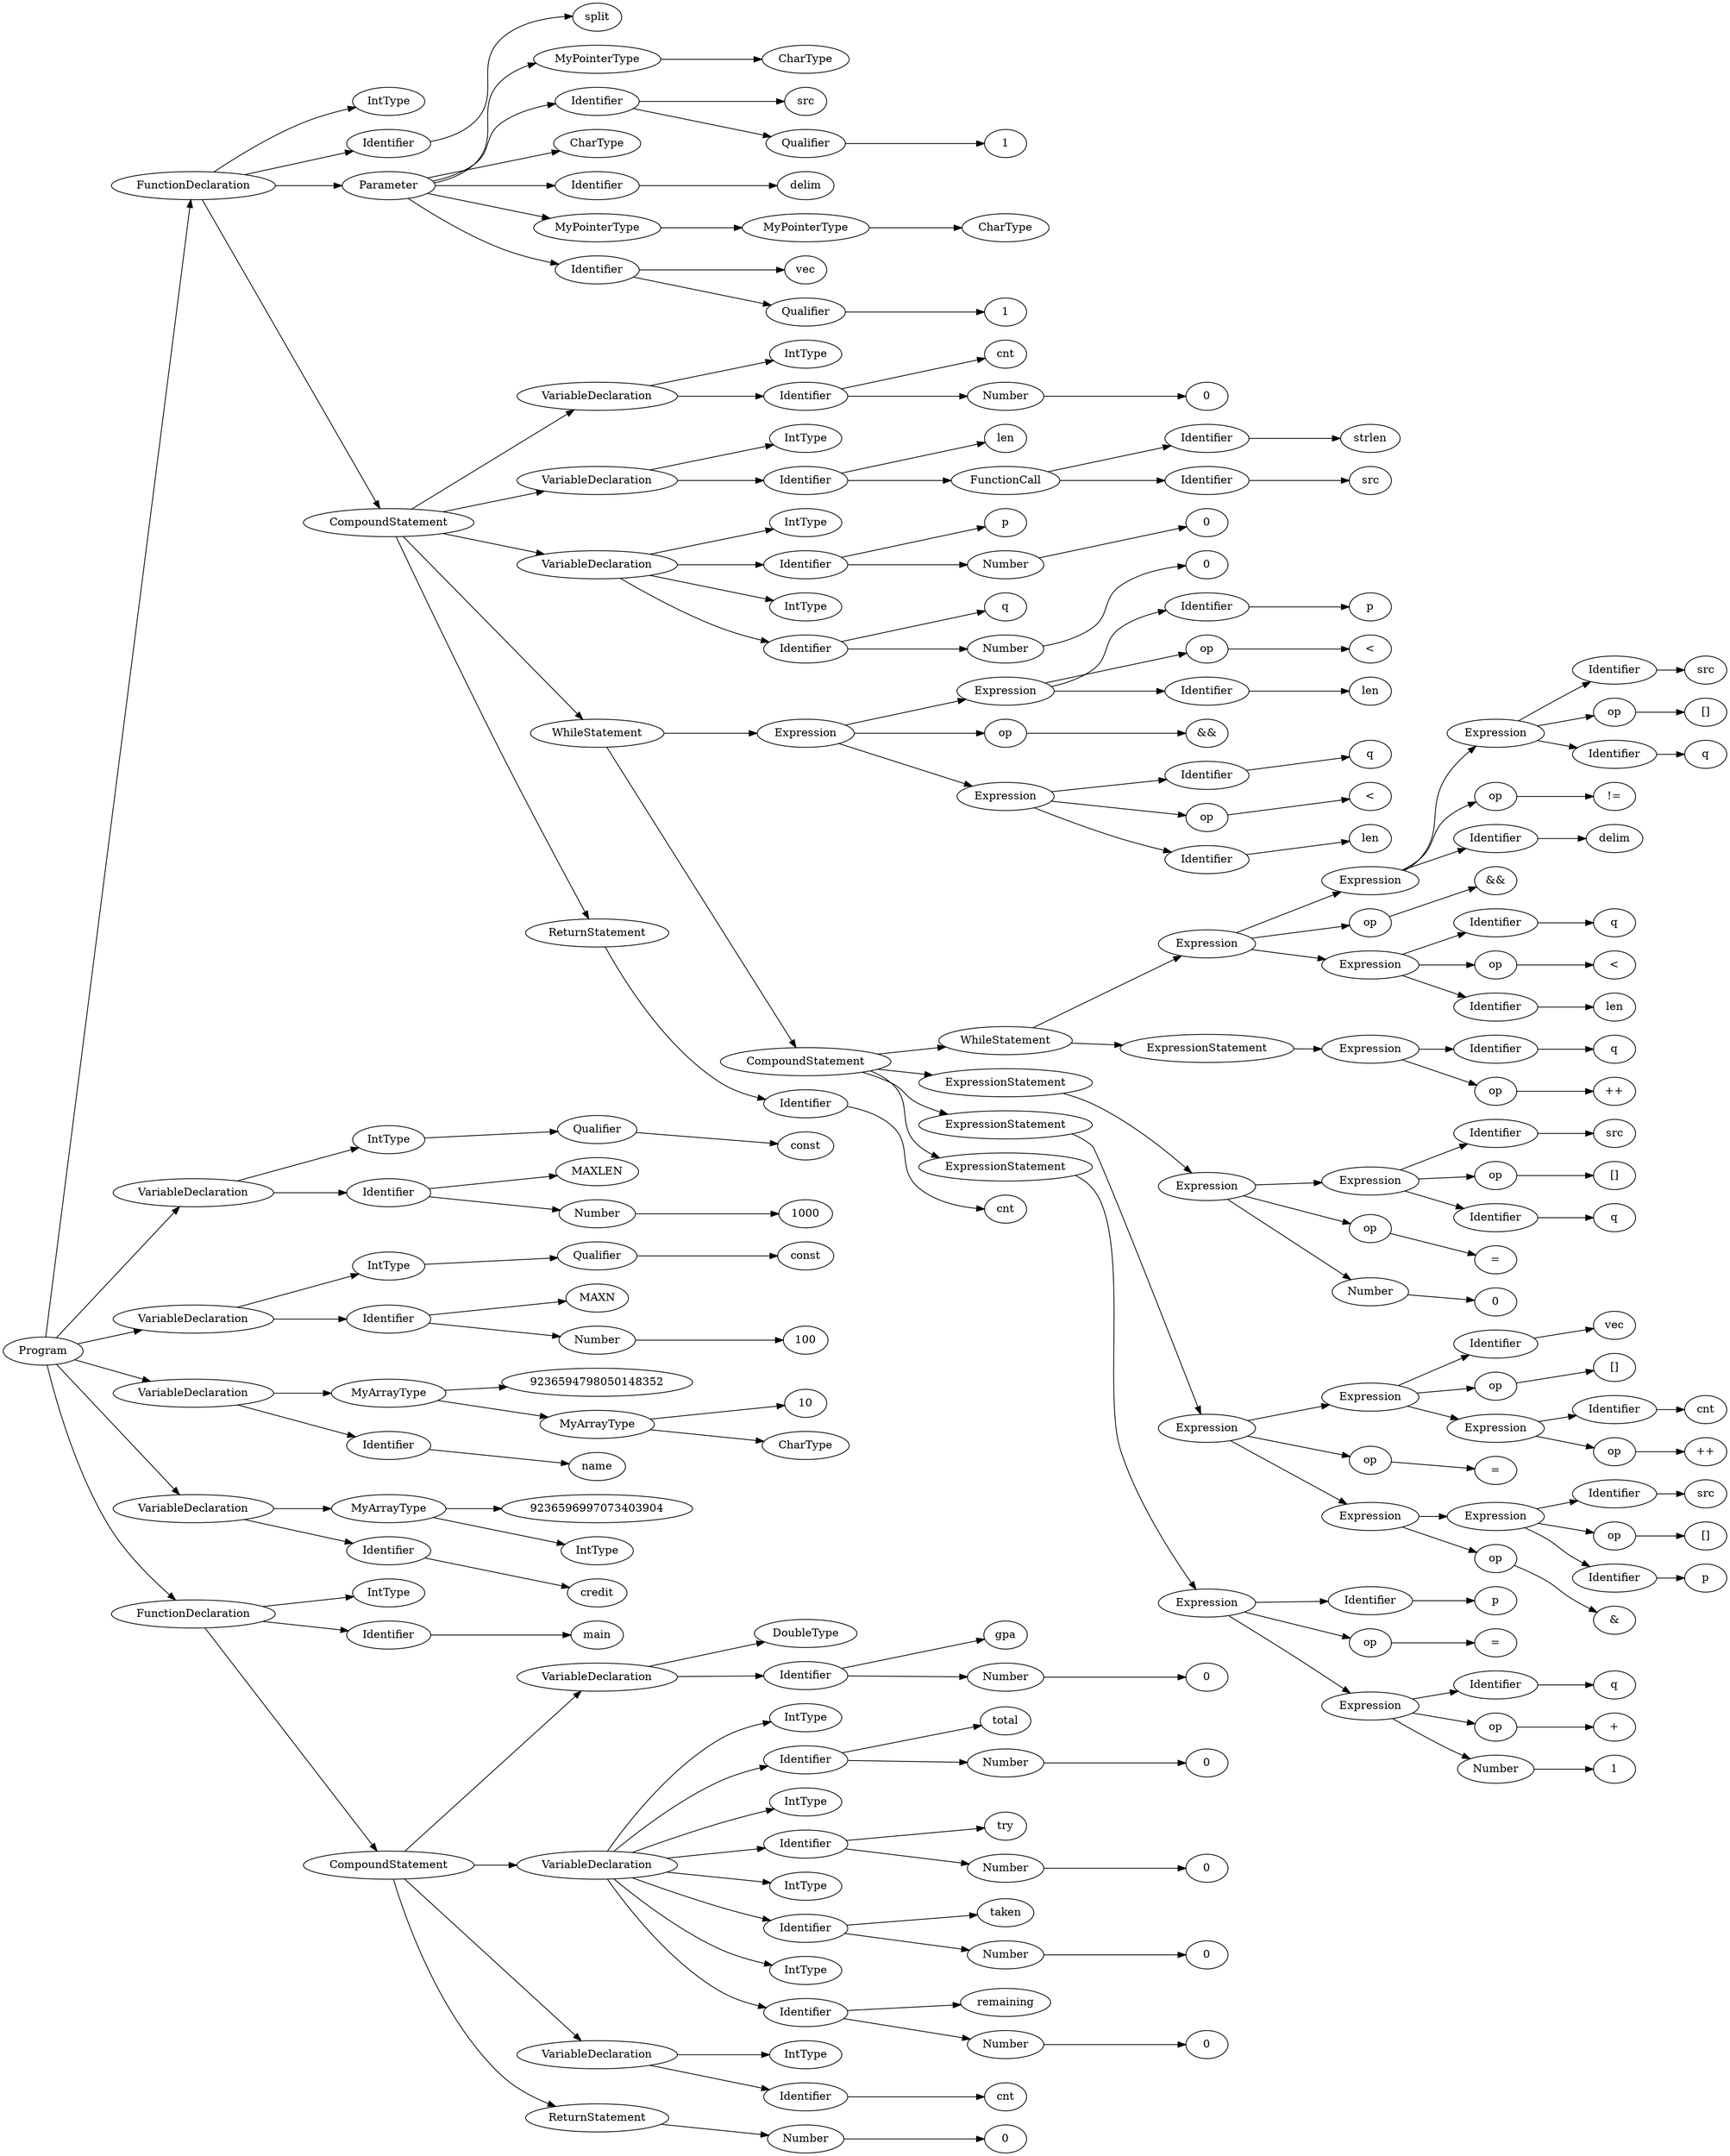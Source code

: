 // Visualization of the Abstract Syntax Tree
digraph AST {
	graph [rankdir=LR]
	Program [label=Program]
	FunctionDeclaration [label=FunctionDeclaration]
	Program -> FunctionDeclaration
	IntType [label=IntType]
	FunctionDeclaration -> IntType
	Identifier [label=Identifier]
	FunctionDeclaration -> Identifier
	split [label=split]
	Identifier -> split
	Parameter [label=Parameter]
	FunctionDeclaration -> Parameter
	MyPointerType [label=MyPointerType]
	Parameter -> MyPointerType
	CharType [label=CharType]
	MyPointerType -> CharType
	Identifier8 [label=Identifier]
	Parameter -> Identifier8
	src [label=src]
	Identifier8 -> src
	Qualifier [label=Qualifier]
	Identifier8 -> Qualifier
	1 [label=1]
	Qualifier -> 1
	CharType12 [label=CharType]
	Parameter -> CharType12
	Identifier13 [label=Identifier]
	Parameter -> Identifier13
	delim [label=delim]
	Identifier13 -> delim
	MyPointerType15 [label=MyPointerType]
	Parameter -> MyPointerType15
	MyPointerType16 [label=MyPointerType]
	MyPointerType15 -> MyPointerType16
	CharType17 [label=CharType]
	MyPointerType16 -> CharType17
	Identifier18 [label=Identifier]
	Parameter -> Identifier18
	vec [label=vec]
	Identifier18 -> vec
	Qualifier20 [label=Qualifier]
	Identifier18 -> Qualifier20
	121 [label=1]
	Qualifier20 -> 121
	CompoundStatement [label=CompoundStatement]
	FunctionDeclaration -> CompoundStatement
	VariableDeclaration [label=VariableDeclaration]
	CompoundStatement -> VariableDeclaration
	IntType24 [label=IntType]
	VariableDeclaration -> IntType24
	Identifier25 [label=Identifier]
	VariableDeclaration -> Identifier25
	cnt [label=cnt]
	Identifier25 -> cnt
	Number [label=Number]
	Identifier25 -> Number
	0 [label=0]
	Number -> 0
	VariableDeclaration29 [label=VariableDeclaration]
	CompoundStatement -> VariableDeclaration29
	IntType30 [label=IntType]
	VariableDeclaration29 -> IntType30
	Identifier31 [label=Identifier]
	VariableDeclaration29 -> Identifier31
	len [label=len]
	Identifier31 -> len
	FunctionCall [label=FunctionCall]
	Identifier31 -> FunctionCall
	Identifier34 [label=Identifier]
	FunctionCall -> Identifier34
	strlen [label=strlen]
	Identifier34 -> strlen
	Identifier36 [label=Identifier]
	FunctionCall -> Identifier36
	src37 [label=src]
	Identifier36 -> src37
	VariableDeclaration38 [label=VariableDeclaration]
	CompoundStatement -> VariableDeclaration38
	IntType39 [label=IntType]
	VariableDeclaration38 -> IntType39
	Identifier40 [label=Identifier]
	VariableDeclaration38 -> Identifier40
	p [label=p]
	Identifier40 -> p
	Number42 [label=Number]
	Identifier40 -> Number42
	043 [label=0]
	Number42 -> 043
	IntType44 [label=IntType]
	VariableDeclaration38 -> IntType44
	Identifier45 [label=Identifier]
	VariableDeclaration38 -> Identifier45
	q [label=q]
	Identifier45 -> q
	Number47 [label=Number]
	Identifier45 -> Number47
	048 [label=0]
	Number47 -> 048
	WhileStatement [label=WhileStatement]
	CompoundStatement -> WhileStatement
	Expression [label=Expression]
	WhileStatement -> Expression
	Expression51 [label=Expression]
	Expression -> Expression51
	Identifier52 [label=Identifier]
	Expression51 -> Identifier52
	p53 [label=p]
	Identifier52 -> p53
	op [label=op]
	Expression51 -> op
	"<" [label="<"]
	op -> "<"
	Identifier56 [label=Identifier]
	Expression51 -> Identifier56
	len57 [label=len]
	Identifier56 -> len57
	op58 [label=op]
	Expression -> op58
	"&&" [label="&&"]
	op58 -> "&&"
	Expression60 [label=Expression]
	Expression -> Expression60
	Identifier61 [label=Identifier]
	Expression60 -> Identifier61
	q62 [label=q]
	Identifier61 -> q62
	op63 [label=op]
	Expression60 -> op63
	"<64" [label="<"]
	op63 -> "<64"
	Identifier65 [label=Identifier]
	Expression60 -> Identifier65
	len66 [label=len]
	Identifier65 -> len66
	CompoundStatement67 [label=CompoundStatement]
	WhileStatement -> CompoundStatement67
	WhileStatement68 [label=WhileStatement]
	CompoundStatement67 -> WhileStatement68
	Expression69 [label=Expression]
	WhileStatement68 -> Expression69
	Expression70 [label=Expression]
	Expression69 -> Expression70
	Expression71 [label=Expression]
	Expression70 -> Expression71
	Identifier72 [label=Identifier]
	Expression71 -> Identifier72
	src73 [label=src]
	Identifier72 -> src73
	op74 [label=op]
	Expression71 -> op74
	"[]" [label="[]"]
	op74 -> "[]"
	Identifier76 [label=Identifier]
	Expression71 -> Identifier76
	q77 [label=q]
	Identifier76 -> q77
	op78 [label=op]
	Expression70 -> op78
	"!=" [label="!="]
	op78 -> "!="
	Identifier80 [label=Identifier]
	Expression70 -> Identifier80
	delim81 [label=delim]
	Identifier80 -> delim81
	op82 [label=op]
	Expression69 -> op82
	"&&83" [label="&&"]
	op82 -> "&&83"
	Expression84 [label=Expression]
	Expression69 -> Expression84
	Identifier85 [label=Identifier]
	Expression84 -> Identifier85
	q86 [label=q]
	Identifier85 -> q86
	op87 [label=op]
	Expression84 -> op87
	"<88" [label="<"]
	op87 -> "<88"
	Identifier89 [label=Identifier]
	Expression84 -> Identifier89
	len90 [label=len]
	Identifier89 -> len90
	ExpressionStatement [label=ExpressionStatement]
	WhileStatement68 -> ExpressionStatement
	Expression92 [label=Expression]
	ExpressionStatement -> Expression92
	Identifier93 [label=Identifier]
	Expression92 -> Identifier93
	q94 [label=q]
	Identifier93 -> q94
	op95 [label=op]
	Expression92 -> op95
	"++" [label="++"]
	op95 -> "++"
	ExpressionStatement97 [label=ExpressionStatement]
	CompoundStatement67 -> ExpressionStatement97
	Expression98 [label=Expression]
	ExpressionStatement97 -> Expression98
	Expression99 [label=Expression]
	Expression98 -> Expression99
	Identifier100 [label=Identifier]
	Expression99 -> Identifier100
	src101 [label=src]
	Identifier100 -> src101
	op102 [label=op]
	Expression99 -> op102
	"[]103" [label="[]"]
	op102 -> "[]103"
	Identifier104 [label=Identifier]
	Expression99 -> Identifier104
	q105 [label=q]
	Identifier104 -> q105
	op106 [label=op]
	Expression98 -> op106
	"=" [label="="]
	op106 -> "="
	Number108 [label=Number]
	Expression98 -> Number108
	0109 [label=0]
	Number108 -> 0109
	ExpressionStatement110 [label=ExpressionStatement]
	CompoundStatement67 -> ExpressionStatement110
	Expression111 [label=Expression]
	ExpressionStatement110 -> Expression111
	Expression112 [label=Expression]
	Expression111 -> Expression112
	Identifier113 [label=Identifier]
	Expression112 -> Identifier113
	vec114 [label=vec]
	Identifier113 -> vec114
	op115 [label=op]
	Expression112 -> op115
	"[]116" [label="[]"]
	op115 -> "[]116"
	Expression117 [label=Expression]
	Expression112 -> Expression117
	Identifier118 [label=Identifier]
	Expression117 -> Identifier118
	cnt119 [label=cnt]
	Identifier118 -> cnt119
	op120 [label=op]
	Expression117 -> op120
	"++121" [label="++"]
	op120 -> "++121"
	op122 [label=op]
	Expression111 -> op122
	"=123" [label="="]
	op122 -> "=123"
	Expression124 [label=Expression]
	Expression111 -> Expression124
	Expression125 [label=Expression]
	Expression124 -> Expression125
	Identifier126 [label=Identifier]
	Expression125 -> Identifier126
	src127 [label=src]
	Identifier126 -> src127
	op128 [label=op]
	Expression125 -> op128
	"[]129" [label="[]"]
	op128 -> "[]129"
	Identifier130 [label=Identifier]
	Expression125 -> Identifier130
	p131 [label=p]
	Identifier130 -> p131
	op132 [label=op]
	Expression124 -> op132
	"&" [label="&"]
	op132 -> "&"
	ExpressionStatement134 [label=ExpressionStatement]
	CompoundStatement67 -> ExpressionStatement134
	Expression135 [label=Expression]
	ExpressionStatement134 -> Expression135
	Identifier136 [label=Identifier]
	Expression135 -> Identifier136
	p137 [label=p]
	Identifier136 -> p137
	op138 [label=op]
	Expression135 -> op138
	"=139" [label="="]
	op138 -> "=139"
	Expression140 [label=Expression]
	Expression135 -> Expression140
	Identifier141 [label=Identifier]
	Expression140 -> Identifier141
	q142 [label=q]
	Identifier141 -> q142
	op143 [label=op]
	Expression140 -> op143
	"+" [label="+"]
	op143 -> "+"
	Number145 [label=Number]
	Expression140 -> Number145
	1146 [label=1]
	Number145 -> 1146
	ReturnStatement [label=ReturnStatement]
	CompoundStatement -> ReturnStatement
	Identifier148 [label=Identifier]
	ReturnStatement -> Identifier148
	cnt149 [label=cnt]
	Identifier148 -> cnt149
	VariableDeclaration150 [label=VariableDeclaration]
	Program -> VariableDeclaration150
	IntType151 [label=IntType]
	VariableDeclaration150 -> IntType151
	Qualifier152 [label=Qualifier]
	IntType151 -> Qualifier152
	const [label=const]
	Qualifier152 -> const
	Identifier154 [label=Identifier]
	VariableDeclaration150 -> Identifier154
	MAXLEN [label=MAXLEN]
	Identifier154 -> MAXLEN
	Number156 [label=Number]
	Identifier154 -> Number156
	1000 [label=1000]
	Number156 -> 1000
	VariableDeclaration158 [label=VariableDeclaration]
	Program -> VariableDeclaration158
	IntType159 [label=IntType]
	VariableDeclaration158 -> IntType159
	Qualifier160 [label=Qualifier]
	IntType159 -> Qualifier160
	const161 [label=const]
	Qualifier160 -> const161
	Identifier162 [label=Identifier]
	VariableDeclaration158 -> Identifier162
	MAXN [label=MAXN]
	Identifier162 -> MAXN
	Number164 [label=Number]
	Identifier162 -> Number164
	100 [label=100]
	Number164 -> 100
	VariableDeclaration166 [label=VariableDeclaration]
	Program -> VariableDeclaration166
	MyArrayType [label=MyArrayType]
	VariableDeclaration166 -> MyArrayType
	9236594798050148352 [label=9236594798050148352]
	MyArrayType -> 9236594798050148352
	MyArrayType169 [label=MyArrayType]
	MyArrayType -> MyArrayType169
	10 [label=10]
	MyArrayType169 -> 10
	CharType171 [label=CharType]
	MyArrayType169 -> CharType171
	Identifier172 [label=Identifier]
	VariableDeclaration166 -> Identifier172
	name [label=name]
	Identifier172 -> name
	VariableDeclaration174 [label=VariableDeclaration]
	Program -> VariableDeclaration174
	MyArrayType175 [label=MyArrayType]
	VariableDeclaration174 -> MyArrayType175
	9236596997073403904 [label=9236596997073403904]
	MyArrayType175 -> 9236596997073403904
	IntType177 [label=IntType]
	MyArrayType175 -> IntType177
	Identifier178 [label=Identifier]
	VariableDeclaration174 -> Identifier178
	credit [label=credit]
	Identifier178 -> credit
	FunctionDeclaration180 [label=FunctionDeclaration]
	Program -> FunctionDeclaration180
	IntType181 [label=IntType]
	FunctionDeclaration180 -> IntType181
	Identifier182 [label=Identifier]
	FunctionDeclaration180 -> Identifier182
	main [label=main]
	Identifier182 -> main
	CompoundStatement184 [label=CompoundStatement]
	FunctionDeclaration180 -> CompoundStatement184
	VariableDeclaration185 [label=VariableDeclaration]
	CompoundStatement184 -> VariableDeclaration185
	DoubleType [label=DoubleType]
	VariableDeclaration185 -> DoubleType
	Identifier187 [label=Identifier]
	VariableDeclaration185 -> Identifier187
	gpa [label=gpa]
	Identifier187 -> gpa
	Number189 [label=Number]
	Identifier187 -> Number189
	0190 [label=0]
	Number189 -> 0190
	VariableDeclaration191 [label=VariableDeclaration]
	CompoundStatement184 -> VariableDeclaration191
	IntType192 [label=IntType]
	VariableDeclaration191 -> IntType192
	Identifier193 [label=Identifier]
	VariableDeclaration191 -> Identifier193
	total [label=total]
	Identifier193 -> total
	Number195 [label=Number]
	Identifier193 -> Number195
	0196 [label=0]
	Number195 -> 0196
	IntType197 [label=IntType]
	VariableDeclaration191 -> IntType197
	Identifier198 [label=Identifier]
	VariableDeclaration191 -> Identifier198
	try [label=try]
	Identifier198 -> try
	Number200 [label=Number]
	Identifier198 -> Number200
	0201 [label=0]
	Number200 -> 0201
	IntType202 [label=IntType]
	VariableDeclaration191 -> IntType202
	Identifier203 [label=Identifier]
	VariableDeclaration191 -> Identifier203
	taken [label=taken]
	Identifier203 -> taken
	Number205 [label=Number]
	Identifier203 -> Number205
	0206 [label=0]
	Number205 -> 0206
	IntType207 [label=IntType]
	VariableDeclaration191 -> IntType207
	Identifier208 [label=Identifier]
	VariableDeclaration191 -> Identifier208
	remaining [label=remaining]
	Identifier208 -> remaining
	Number210 [label=Number]
	Identifier208 -> Number210
	0211 [label=0]
	Number210 -> 0211
	VariableDeclaration212 [label=VariableDeclaration]
	CompoundStatement184 -> VariableDeclaration212
	IntType213 [label=IntType]
	VariableDeclaration212 -> IntType213
	Identifier214 [label=Identifier]
	VariableDeclaration212 -> Identifier214
	cnt215 [label=cnt]
	Identifier214 -> cnt215
	ReturnStatement216 [label=ReturnStatement]
	CompoundStatement184 -> ReturnStatement216
	Number217 [label=Number]
	ReturnStatement216 -> Number217
	0218 [label=0]
	Number217 -> 0218
}
